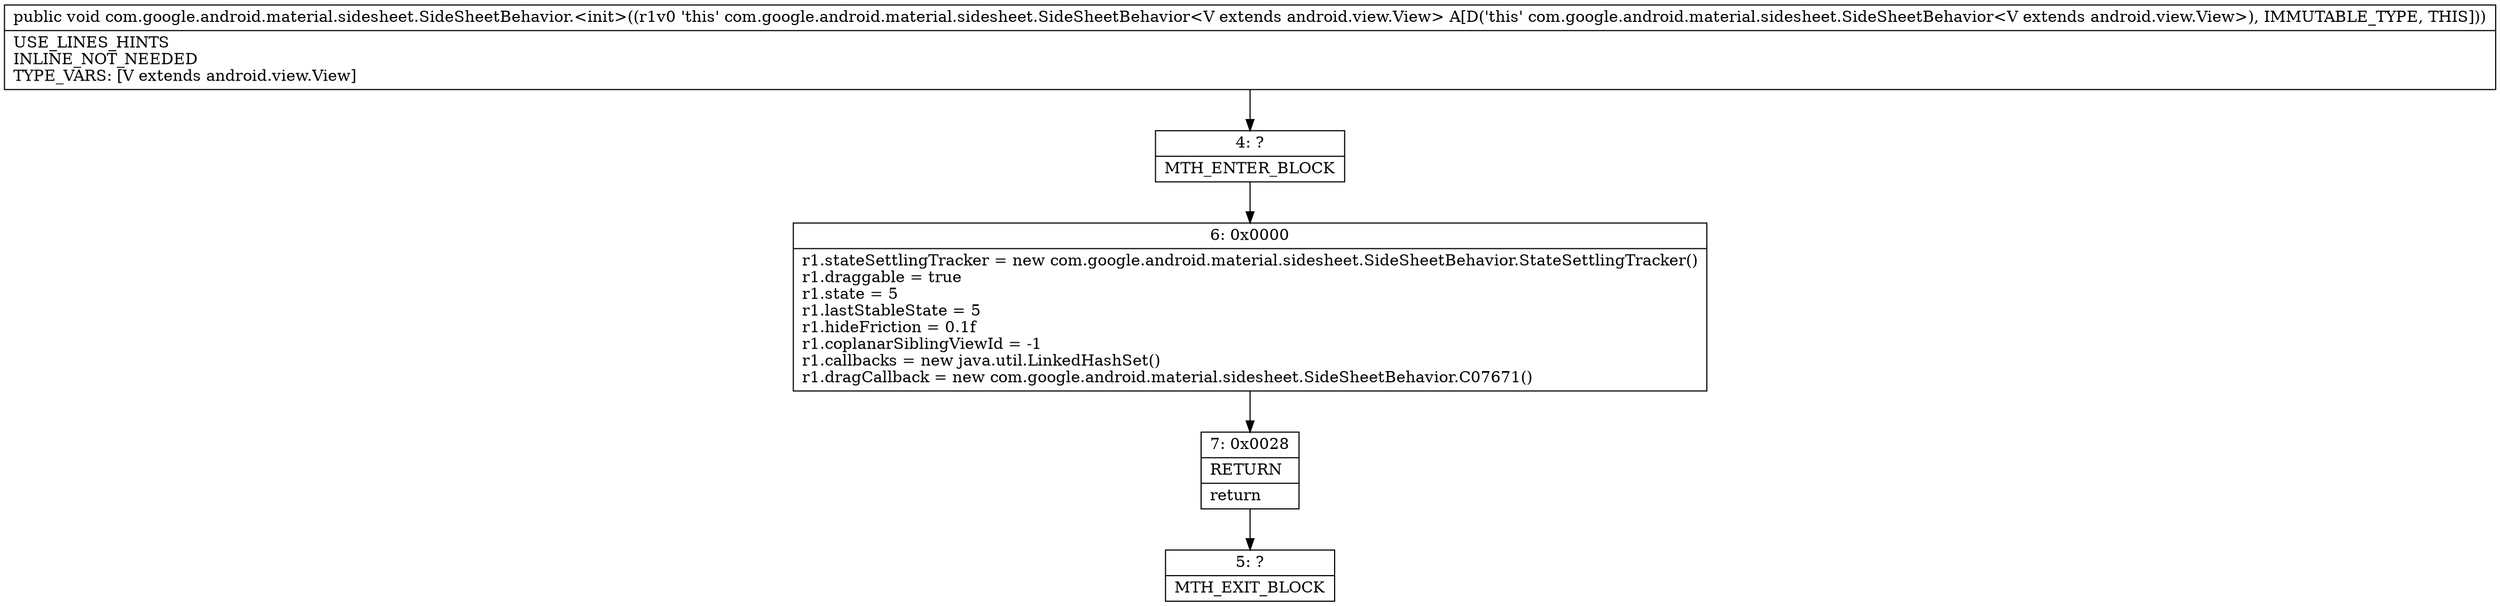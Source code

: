 digraph "CFG forcom.google.android.material.sidesheet.SideSheetBehavior.\<init\>()V" {
Node_4 [shape=record,label="{4\:\ ?|MTH_ENTER_BLOCK\l}"];
Node_6 [shape=record,label="{6\:\ 0x0000|r1.stateSettlingTracker = new com.google.android.material.sidesheet.SideSheetBehavior.StateSettlingTracker()\lr1.draggable = true\lr1.state = 5\lr1.lastStableState = 5\lr1.hideFriction = 0.1f\lr1.coplanarSiblingViewId = \-1\lr1.callbacks = new java.util.LinkedHashSet()\lr1.dragCallback = new com.google.android.material.sidesheet.SideSheetBehavior.C07671()\l}"];
Node_7 [shape=record,label="{7\:\ 0x0028|RETURN\l|return\l}"];
Node_5 [shape=record,label="{5\:\ ?|MTH_EXIT_BLOCK\l}"];
MethodNode[shape=record,label="{public void com.google.android.material.sidesheet.SideSheetBehavior.\<init\>((r1v0 'this' com.google.android.material.sidesheet.SideSheetBehavior\<V extends android.view.View\> A[D('this' com.google.android.material.sidesheet.SideSheetBehavior\<V extends android.view.View\>), IMMUTABLE_TYPE, THIS]))  | USE_LINES_HINTS\lINLINE_NOT_NEEDED\lTYPE_VARS: [V extends android.view.View]\l}"];
MethodNode -> Node_4;Node_4 -> Node_6;
Node_6 -> Node_7;
Node_7 -> Node_5;
}

